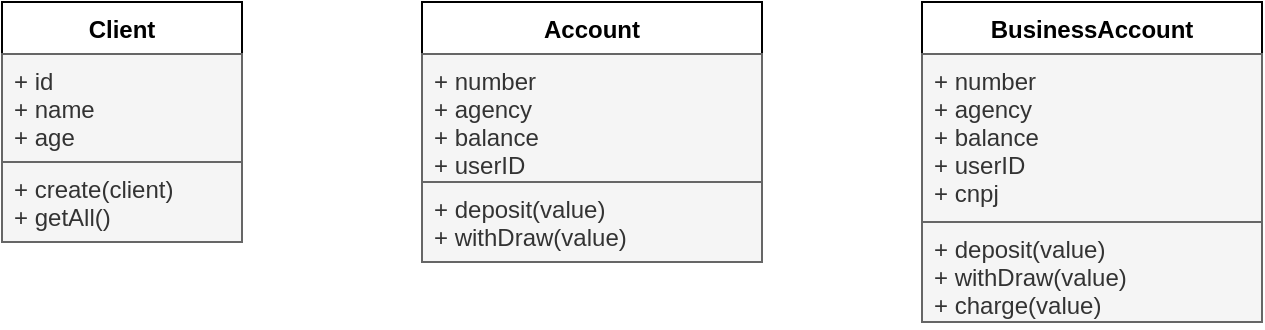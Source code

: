 <mxfile>
    <diagram id="9uWIt9uquGJih06aoAgQ" name="Page-1">
        <mxGraphModel dx="947" dy="360" grid="1" gridSize="10" guides="1" tooltips="1" connect="1" arrows="1" fold="1" page="1" pageScale="1" pageWidth="850" pageHeight="1100" math="0" shadow="0">
            <root>
                <mxCell id="0"/>
                <mxCell id="1" parent="0"/>
                <mxCell id="2" value="Client" style="swimlane;fontStyle=1;align=center;verticalAlign=top;childLayout=stackLayout;horizontal=1;startSize=26;horizontalStack=0;resizeParent=1;resizeParentMax=0;resizeLast=0;collapsible=1;marginBottom=0;" parent="1" vertex="1">
                    <mxGeometry x="110" y="70" width="120" height="80" as="geometry"/>
                </mxCell>
                <mxCell id="3" value="+ id&#10;+ name&#10;+ age" style="text;align=left;verticalAlign=top;spacingLeft=4;spacingRight=4;overflow=hidden;rotatable=0;points=[[0,0.5],[1,0.5]];portConstraint=eastwest;fillColor=#f5f5f5;fontColor=#333333;strokeColor=#666666;" parent="2" vertex="1">
                    <mxGeometry y="26" width="120" height="54" as="geometry"/>
                </mxCell>
                <mxCell id="4" value="Account" style="swimlane;fontStyle=1;align=center;verticalAlign=top;childLayout=stackLayout;horizontal=1;startSize=26;horizontalStack=0;resizeParent=1;resizeParentMax=0;resizeLast=0;collapsible=1;marginBottom=0;" parent="1" vertex="1">
                    <mxGeometry x="320" y="70" width="170" height="130" as="geometry"/>
                </mxCell>
                <mxCell id="5" value="+ number&#10;+ agency&#10;+ balance&#10;+ userID" style="text;align=left;verticalAlign=top;spacingLeft=4;spacingRight=4;overflow=hidden;rotatable=0;points=[[0,0.5],[1,0.5]];portConstraint=eastwest;fillColor=#f5f5f5;fontColor=#333333;strokeColor=#666666;" parent="4" vertex="1">
                    <mxGeometry y="26" width="170" height="64" as="geometry"/>
                </mxCell>
                <mxCell id="6" value="+ deposit(value)&#10;+ withDraw(value)" style="text;strokeColor=#666666;fillColor=#f5f5f5;align=left;verticalAlign=top;spacingLeft=4;spacingRight=4;overflow=hidden;rotatable=0;points=[[0,0.5],[1,0.5]];portConstraint=eastwest;fontColor=#333333;" parent="4" vertex="1">
                    <mxGeometry y="90" width="170" height="40" as="geometry"/>
                </mxCell>
                <mxCell id="7" value="+ create(client)&#10;+ getAll()" style="text;strokeColor=#666666;fillColor=#f5f5f5;align=left;verticalAlign=top;spacingLeft=4;spacingRight=4;overflow=hidden;rotatable=0;points=[[0,0.5],[1,0.5]];portConstraint=eastwest;fontColor=#333333;" parent="1" vertex="1">
                    <mxGeometry x="110" y="150" width="120" height="40" as="geometry"/>
                </mxCell>
                <mxCell id="8" value="BusinessAccount" style="swimlane;fontStyle=1;align=center;verticalAlign=top;childLayout=stackLayout;horizontal=1;startSize=26;horizontalStack=0;resizeParent=1;resizeParentMax=0;resizeLast=0;collapsible=1;marginBottom=0;" vertex="1" parent="1">
                    <mxGeometry x="570" y="70" width="170" height="160" as="geometry"/>
                </mxCell>
                <mxCell id="9" value="+ number&#10;+ agency&#10;+ balance&#10;+ userID&#10;+ cnpj" style="text;align=left;verticalAlign=top;spacingLeft=4;spacingRight=4;overflow=hidden;rotatable=0;points=[[0,0.5],[1,0.5]];portConstraint=eastwest;fillColor=#f5f5f5;fontColor=#333333;strokeColor=#666666;" vertex="1" parent="8">
                    <mxGeometry y="26" width="170" height="84" as="geometry"/>
                </mxCell>
                <mxCell id="10" value="+ deposit(value)&#10;+ withDraw(value)&#10;+ charge(value)" style="text;strokeColor=#666666;fillColor=#f5f5f5;align=left;verticalAlign=top;spacingLeft=4;spacingRight=4;overflow=hidden;rotatable=0;points=[[0,0.5],[1,0.5]];portConstraint=eastwest;fontColor=#333333;" vertex="1" parent="8">
                    <mxGeometry y="110" width="170" height="50" as="geometry"/>
                </mxCell>
            </root>
        </mxGraphModel>
    </diagram>
</mxfile>